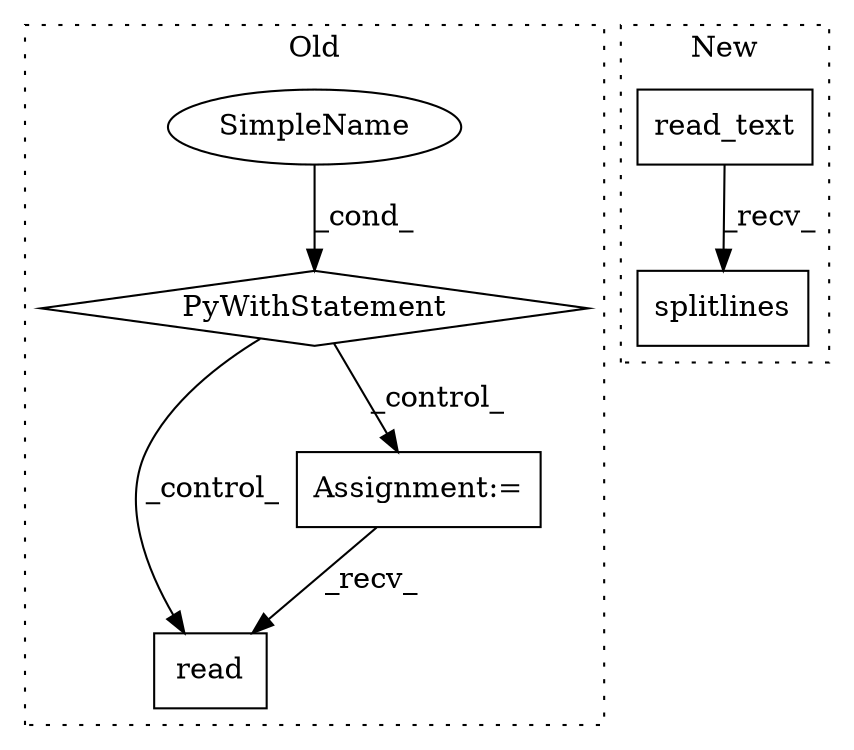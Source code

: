 digraph G {
subgraph cluster0 {
1 [label="read" a="32" s="579" l="6" shape="box"];
3 [label="SimpleName" a="42" s="" l="" shape="ellipse"];
4 [label="PyWithStatement" a="104" s="494,530" l="10,2" shape="diamond"];
6 [label="Assignment:=" a="7" s="547" l="8" shape="box"];
label = "Old";
style="dotted";
}
subgraph cluster1 {
2 [label="splitlines" a="32" s="887" l="12" shape="box"];
5 [label="read_text" a="32" s="868,885" l="10,1" shape="box"];
label = "New";
style="dotted";
}
3 -> 4 [label="_cond_"];
4 -> 6 [label="_control_"];
4 -> 1 [label="_control_"];
5 -> 2 [label="_recv_"];
6 -> 1 [label="_recv_"];
}